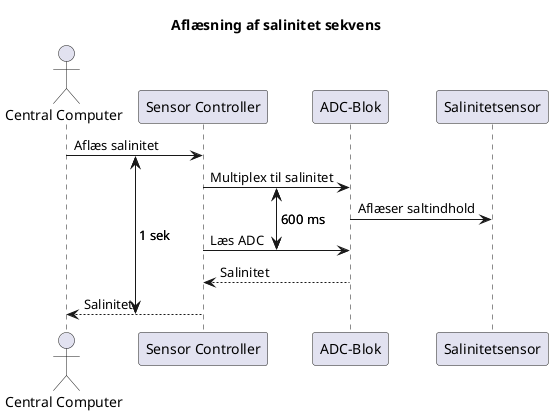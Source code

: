 @startuml
!pragma teoz true

title "Aflæsning af salinitet sekvens"

actor "Central Computer" as CC
participant "Sensor Controller" as SC
participant "ADC-Blok" as ADC
participant "Salinitetsensor" as saltsensor

{start_com} CC -> SC : Aflæs salinitet
{start_read} SC -> ADC: Multiplex til salinitet
ADC -> saltsensor: Aflæser saltindhold
{end_read} SC -> ADC: Læs ADC  
ADC --> SC: Salinitet
{end_com} SC --> CC: Salinitet


{start_com} <-> {end_com}: 1 sek

{start_read} <-> {end_read}: 600 ms


@enduml
